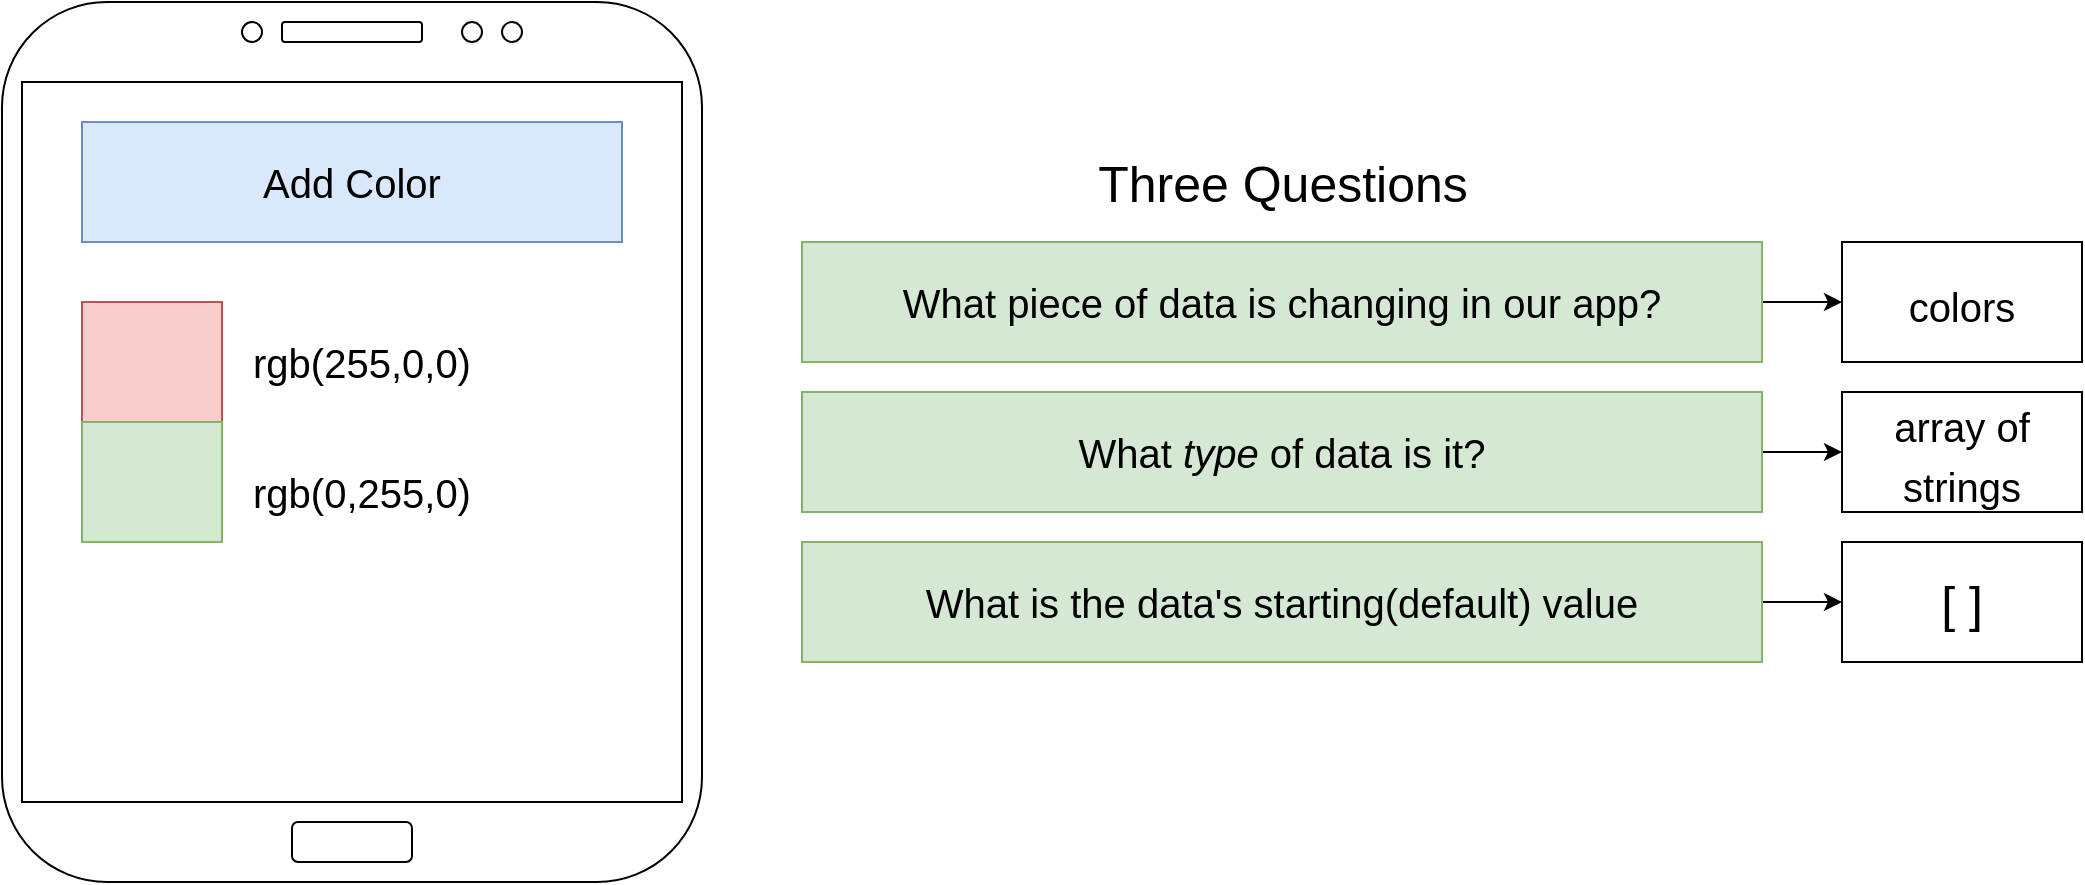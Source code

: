 <mxfile version="15.8.7" type="device"><diagram id="9jl8cwiwiwi8gn9AsBU0" name="1"><mxGraphModel dx="868" dy="566" grid="1" gridSize="10" guides="1" tooltips="1" connect="1" arrows="1" fold="1" page="1" pageScale="1" pageWidth="827" pageHeight="1169" math="0" shadow="0"><root><mxCell id="0"/><mxCell id="1" parent="0"/><mxCell id="iRHGbrLEYvovEoPnqlZT-1" value="" style="rounded=1;whiteSpace=wrap;html=1;" vertex="1" parent="1"><mxGeometry x="120" y="120" width="350" height="440" as="geometry"/></mxCell><mxCell id="iRHGbrLEYvovEoPnqlZT-2" value="" style="rounded=0;whiteSpace=wrap;html=1;" vertex="1" parent="1"><mxGeometry x="130" y="160" width="330" height="360" as="geometry"/></mxCell><mxCell id="iRHGbrLEYvovEoPnqlZT-3" value="" style="rounded=1;whiteSpace=wrap;html=1;" vertex="1" parent="1"><mxGeometry x="260" y="130" width="70" height="10" as="geometry"/></mxCell><mxCell id="iRHGbrLEYvovEoPnqlZT-4" value="" style="rounded=1;whiteSpace=wrap;html=1;" vertex="1" parent="1"><mxGeometry x="265" y="530" width="60" height="20" as="geometry"/></mxCell><mxCell id="iRHGbrLEYvovEoPnqlZT-5" value="" style="ellipse;whiteSpace=wrap;html=1;aspect=fixed;" vertex="1" parent="1"><mxGeometry x="240" y="130" width="10" height="10" as="geometry"/></mxCell><mxCell id="iRHGbrLEYvovEoPnqlZT-6" value="" style="ellipse;whiteSpace=wrap;html=1;aspect=fixed;" vertex="1" parent="1"><mxGeometry x="350" y="130" width="10" height="10" as="geometry"/></mxCell><mxCell id="iRHGbrLEYvovEoPnqlZT-7" value="" style="ellipse;whiteSpace=wrap;html=1;aspect=fixed;" vertex="1" parent="1"><mxGeometry x="370" y="130" width="10" height="10" as="geometry"/></mxCell><mxCell id="iRHGbrLEYvovEoPnqlZT-8" value="&lt;font style=&quot;font-size: 20px&quot;&gt;Add Color&lt;/font&gt;" style="rounded=0;whiteSpace=wrap;html=1;fillColor=#dae8fc;strokeColor=#6c8ebf;" vertex="1" parent="1"><mxGeometry x="160" y="180" width="270" height="60" as="geometry"/></mxCell><mxCell id="iRHGbrLEYvovEoPnqlZT-9" value="" style="rounded=0;whiteSpace=wrap;html=1;fontSize=20;fillColor=#f8cecc;strokeColor=#b85450;" vertex="1" parent="1"><mxGeometry x="160" y="270" width="70" height="60" as="geometry"/></mxCell><mxCell id="iRHGbrLEYvovEoPnqlZT-11" value="" style="rounded=0;whiteSpace=wrap;html=1;fontSize=20;fillColor=#d5e8d4;strokeColor=#82b366;" vertex="1" parent="1"><mxGeometry x="160" y="330" width="70" height="60" as="geometry"/></mxCell><mxCell id="iRHGbrLEYvovEoPnqlZT-12" value="rgb(255,0,0)" style="text;html=1;strokeColor=none;fillColor=none;align=center;verticalAlign=middle;whiteSpace=wrap;rounded=0;fontSize=20;" vertex="1" parent="1"><mxGeometry x="270" y="285" width="60" height="30" as="geometry"/></mxCell><mxCell id="iRHGbrLEYvovEoPnqlZT-13" value="rgb(0,255,0)" style="text;html=1;strokeColor=none;fillColor=none;align=center;verticalAlign=middle;whiteSpace=wrap;rounded=0;fontSize=20;" vertex="1" parent="1"><mxGeometry x="270" y="350" width="60" height="30" as="geometry"/></mxCell><mxCell id="iRHGbrLEYvovEoPnqlZT-14" value="&lt;font style=&quot;font-size: 25px&quot;&gt;Three Questions&lt;/font&gt;" style="text;html=1;align=center;verticalAlign=middle;resizable=0;points=[];autosize=1;strokeColor=none;fillColor=none;fontSize=20;" vertex="1" parent="1"><mxGeometry x="660" y="195" width="200" height="30" as="geometry"/></mxCell><mxCell id="iRHGbrLEYvovEoPnqlZT-19" value="" style="edgeStyle=orthogonalEdgeStyle;rounded=0;orthogonalLoop=1;jettySize=auto;html=1;fontSize=25;" edge="1" parent="1" source="iRHGbrLEYvovEoPnqlZT-15" target="iRHGbrLEYvovEoPnqlZT-18"><mxGeometry relative="1" as="geometry"/></mxCell><mxCell id="iRHGbrLEYvovEoPnqlZT-15" value="What piece of data is changing in our app?" style="rounded=0;whiteSpace=wrap;html=1;fontSize=20;fillColor=#d5e8d4;strokeColor=#82b366;" vertex="1" parent="1"><mxGeometry x="520" y="240" width="480" height="60" as="geometry"/></mxCell><mxCell id="iRHGbrLEYvovEoPnqlZT-22" value="" style="edgeStyle=orthogonalEdgeStyle;rounded=0;orthogonalLoop=1;jettySize=auto;html=1;fontSize=25;" edge="1" parent="1" source="iRHGbrLEYvovEoPnqlZT-16" target="iRHGbrLEYvovEoPnqlZT-20"><mxGeometry relative="1" as="geometry"/></mxCell><mxCell id="iRHGbrLEYvovEoPnqlZT-16" value="What &lt;i&gt;type&lt;/i&gt; of data is it?" style="rounded=0;whiteSpace=wrap;html=1;fontSize=20;fillColor=#d5e8d4;strokeColor=#82b366;" vertex="1" parent="1"><mxGeometry x="520" y="315" width="480" height="60" as="geometry"/></mxCell><mxCell id="iRHGbrLEYvovEoPnqlZT-23" value="" style="edgeStyle=orthogonalEdgeStyle;rounded=0;orthogonalLoop=1;jettySize=auto;html=1;fontSize=25;" edge="1" parent="1" source="iRHGbrLEYvovEoPnqlZT-17" target="iRHGbrLEYvovEoPnqlZT-21"><mxGeometry relative="1" as="geometry"/></mxCell><mxCell id="iRHGbrLEYvovEoPnqlZT-17" value="What is the data's starting(default) value" style="rounded=0;whiteSpace=wrap;html=1;fontSize=20;fillColor=#d5e8d4;strokeColor=#82b366;" vertex="1" parent="1"><mxGeometry x="520" y="390" width="480" height="60" as="geometry"/></mxCell><mxCell id="iRHGbrLEYvovEoPnqlZT-18" value="&lt;font style=&quot;font-size: 20px&quot;&gt;colors&lt;/font&gt;" style="rounded=0;whiteSpace=wrap;html=1;fontSize=25;" vertex="1" parent="1"><mxGeometry x="1040" y="240" width="120" height="60" as="geometry"/></mxCell><mxCell id="iRHGbrLEYvovEoPnqlZT-20" value="&lt;font style=&quot;font-size: 20px&quot;&gt;array of strings&lt;/font&gt;" style="rounded=0;whiteSpace=wrap;html=1;fontSize=25;" vertex="1" parent="1"><mxGeometry x="1040" y="315" width="120" height="60" as="geometry"/></mxCell><mxCell id="iRHGbrLEYvovEoPnqlZT-21" value="[ ]" style="rounded=0;whiteSpace=wrap;html=1;fontSize=25;" vertex="1" parent="1"><mxGeometry x="1040" y="390" width="120" height="60" as="geometry"/></mxCell></root></mxGraphModel></diagram></mxfile>